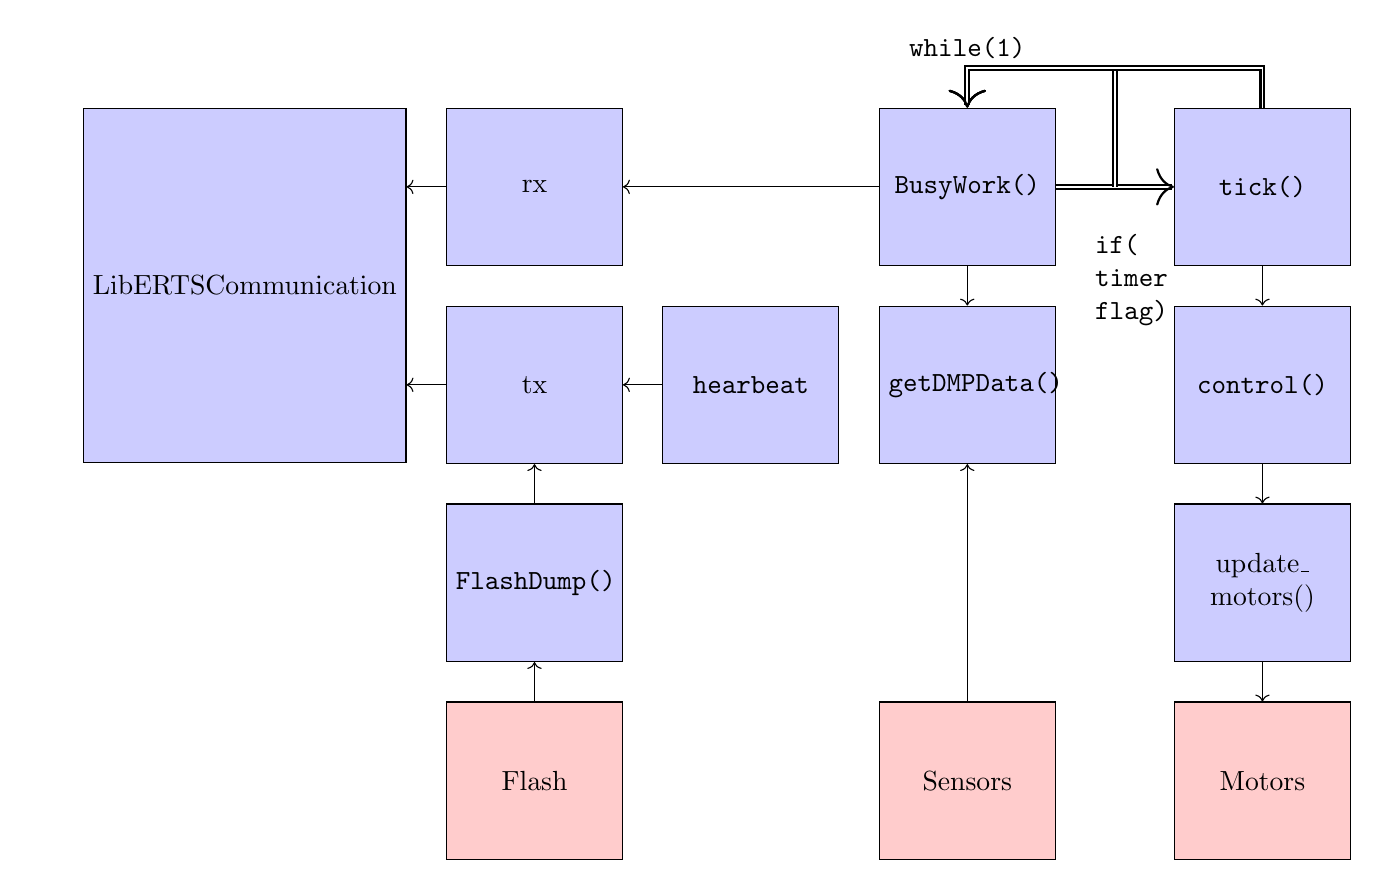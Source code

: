 \tikzstyle{system}=[draw, fill=blue!20, minimum width=5cm,node distance=0.5cm, minimum height=5cm,text width=5cm, text centered]
\tikzstyle{part}=[draw, fill=blue!20, minimum width=2cm,text width=2cm,node distance=0.5cm, minimum height=2cm,text centered]
\tikzstyle{external}=[draw, fill=red!20, minimum width=2cm,text width=2cm,node distance=0.5cm, minimum height=2cm,text centered]
\tikzstyle{lib}=[draw, fill=blue!20, minimum width=2cm,node distance=0.5cm, minimum height=4.5cm]
\tikzstyle{partempty}=[part, draw=none, fill=none]
\tikzstyle{every path}=[->]

\begin{tikzpicture}
    \node[part] (busywork) {\texttt{BusyWork()}};
    \coordinate[right=.75cm of busywork.east] (middle);
    \node[part,right=.75cm of middle] (tick) {\texttt{tick()}};

    \node[part,below = of busywork] (dmp) {\texttt{getDMPData()}};
    \node[part,below = of tick] (control) {\texttt{control()}};

    \node[partempty,below = of dmp] (empty) {};
    \node[external,below = of empty] (sensors) {Sensors};
    \node[part,below = of control] (updatemotors) {update\_\\motors()};
    \node[external,below = of updatemotors] (motors) {Motors};

    \node[partempty,left = of busywork] (empty2) {};
    \node[part,left = of empty2] (rx) {rx};
    % \node[part,above=of gui.north west, anchor=south west] (joystick) {JoyStick};
    \node[lib,left = of rx.north west, anchor=north east] (lib) {LibERTSCommunication};
    \node[part,below = of rx] (tx) {tx};

    \node[part,below = of tx] (flashdump) {\texttt{FlashDump()}};
    \node[external,below = of flashdump] (flash) {Flash};
    \node[part,right = of tx] (heartbeat) {\texttt{hearbeat}};

\coordinate[above=.5cm of tick.north] (tickup);

\draw[thick,double] (busywork) -- (middle) -- (tick);
\draw[thick,double] (middle) -- (middle |- tickup) -| (busywork.north);

\draw[thick,double] (tick.north |- tickup) -| (busywork);
\draw[thick,double] (tick) -- (tick.north |- tickup) -| (busywork);

\draw (rx) -- (lib.east |- rx);
\draw (tx) -- (lib.east |- tx);
\draw (heartbeat) -- (tx);
\draw (flashdump) -- (tx);
\draw (flash) -- (flashdump);

\draw (sensors) -- (dmp);
\draw (updatemotors) -- (motors);
\draw (control) -- (updatemotors);
\draw (tick) -- (control);

\draw (busywork) -- (dmp);
\draw (busywork) -- (rx);

\node[above=0.5cm of busywork] (busyup) {\texttt{while(1)}};
\node[below=0.3cm of middle,text width=0.5cm,text centered] (middledown) {\texttt{ if(\\timer\\flag)}};

\end{tikzpicture}
